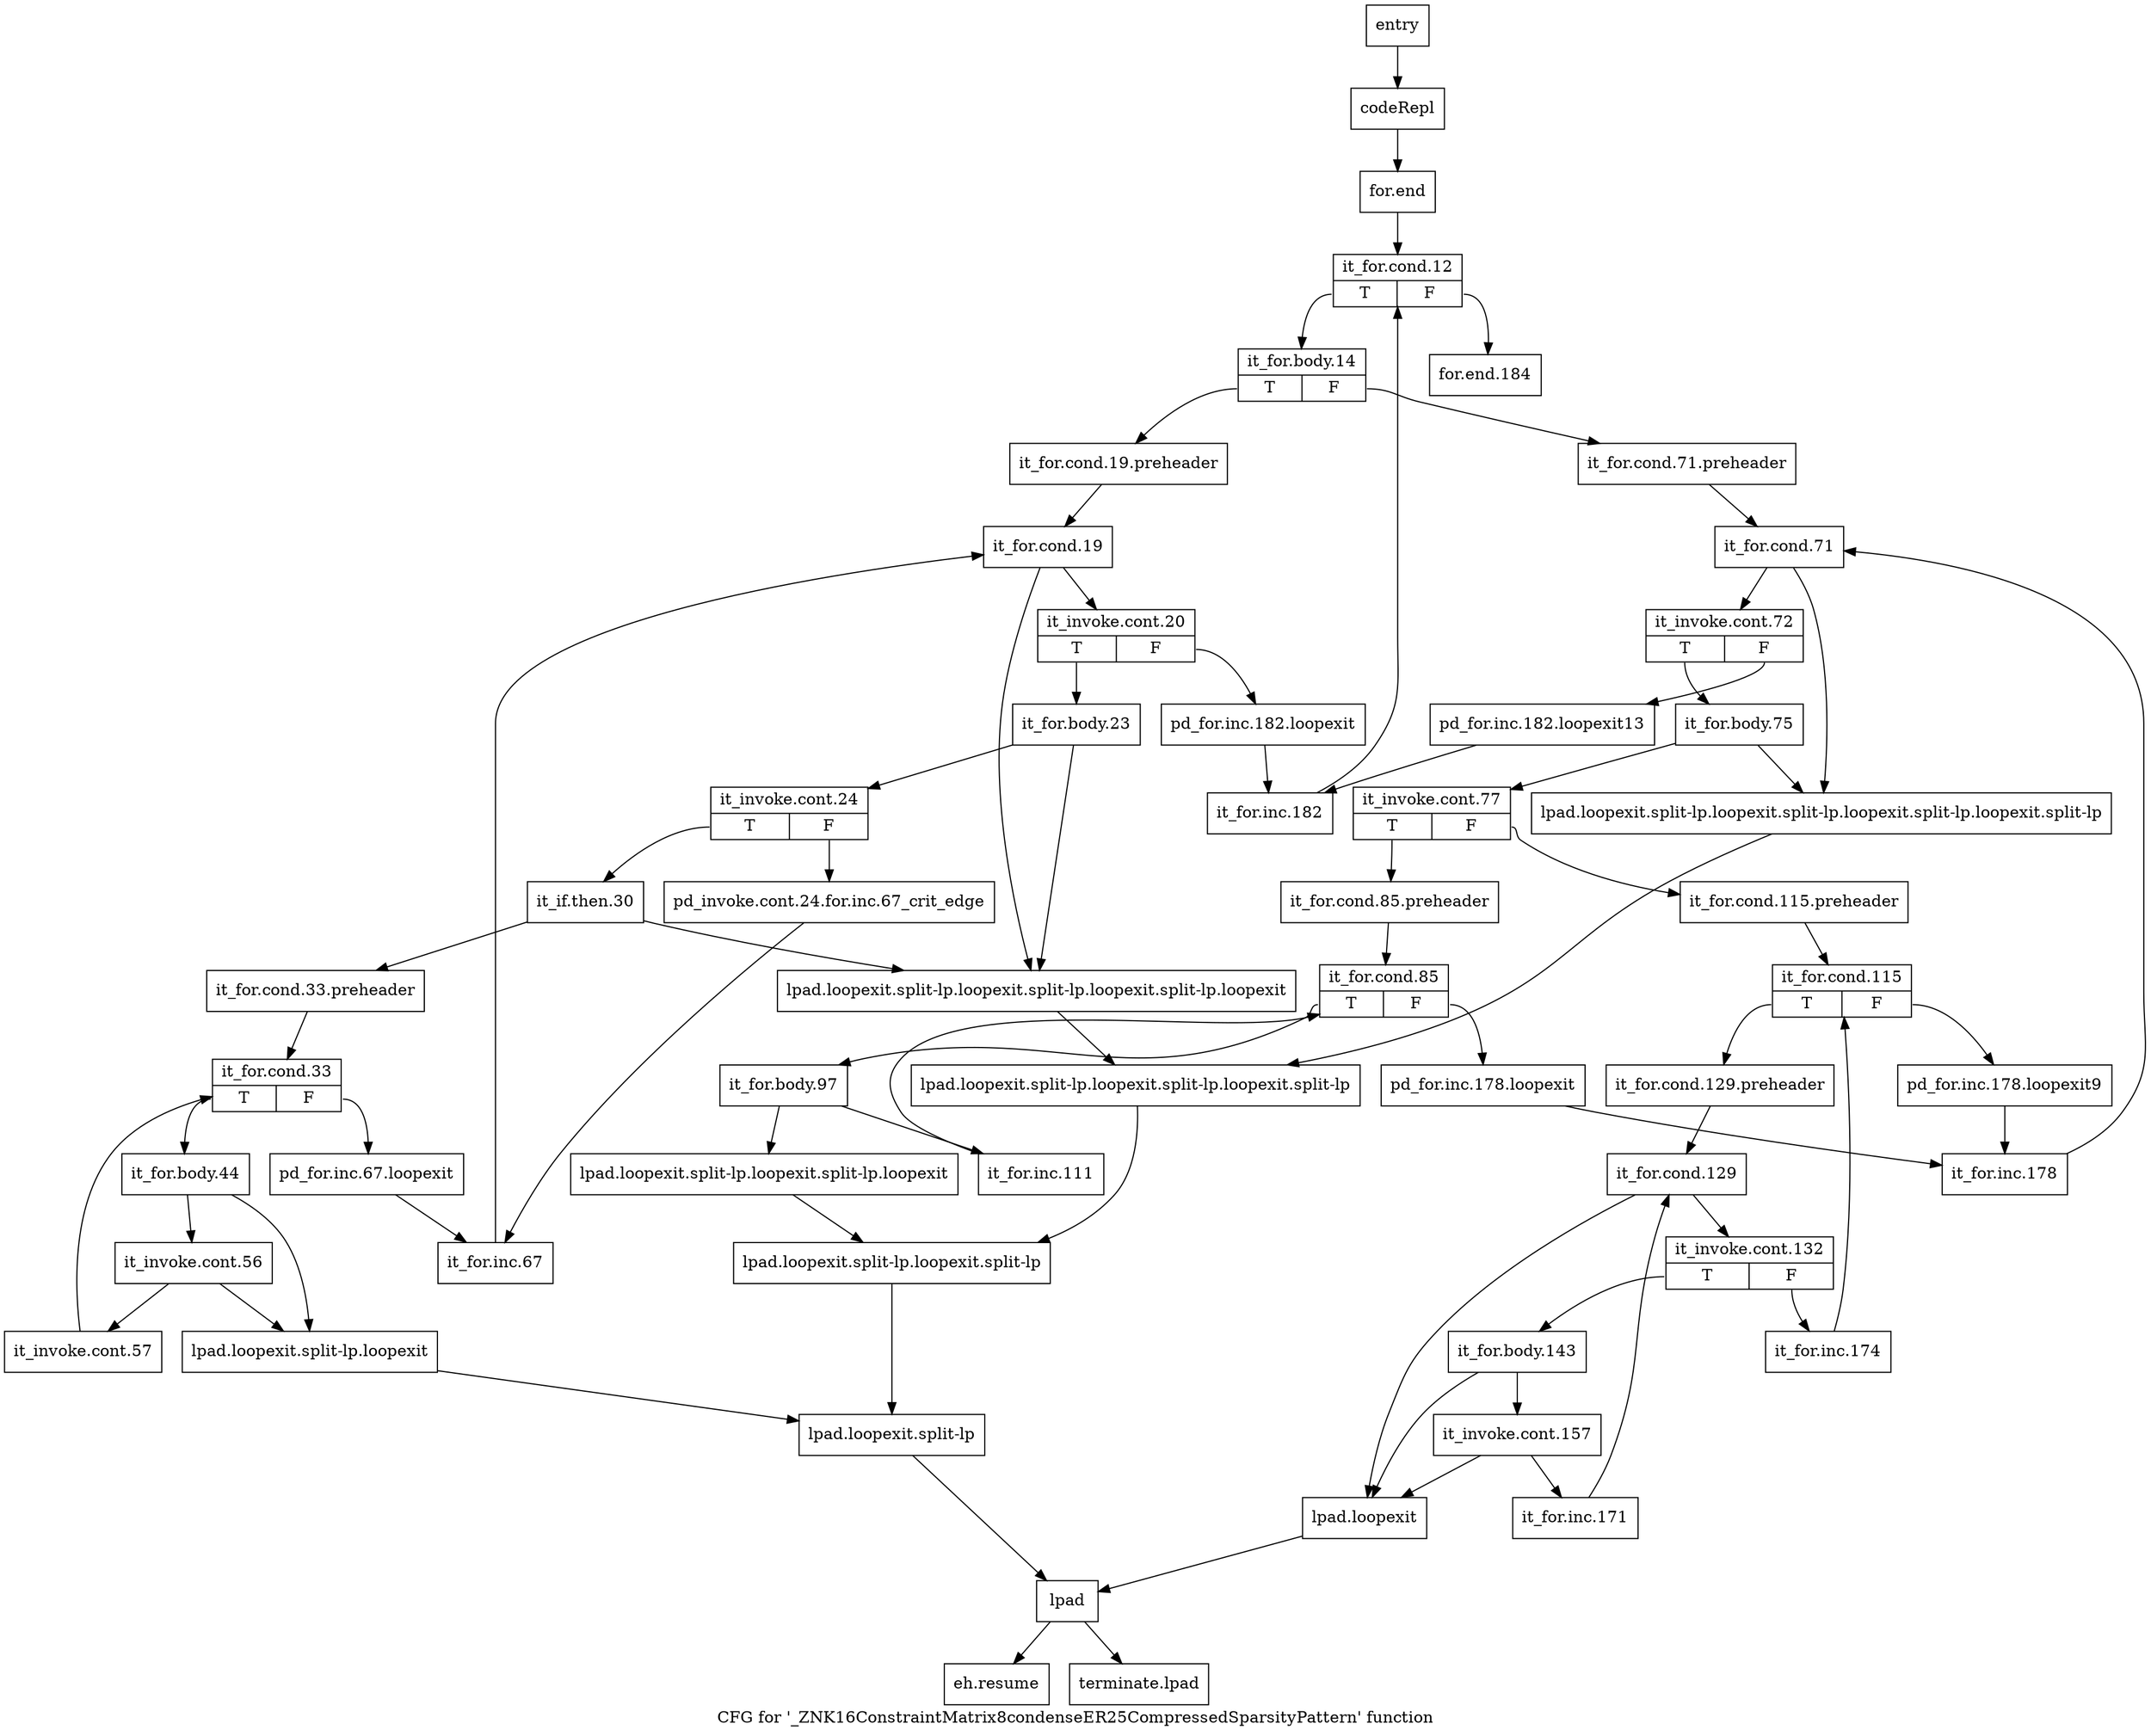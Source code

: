 digraph "CFG for '_ZNK16ConstraintMatrix8condenseER25CompressedSparsityPattern' function" {
	label="CFG for '_ZNK16ConstraintMatrix8condenseER25CompressedSparsityPattern' function";

	Node0x4068730 [shape=record,label="{entry}"];
	Node0x4068730 -> Node0x4068780;
	Node0x4068780 [shape=record,label="{codeRepl}"];
	Node0x4068780 -> Node0x4066870;
	Node0x40687d0 [shape=record,label="{lpad.loopexit}"];
	Node0x40687d0 -> Node0x4066820;
	Node0x4068820 [shape=record,label="{lpad.loopexit.split-lp.loopexit}"];
	Node0x4068820 -> Node0x40667d0;
	Node0x4068870 [shape=record,label="{lpad.loopexit.split-lp.loopexit.split-lp.loopexit}"];
	Node0x4068870 -> Node0x4066780;
	Node0x40688c0 [shape=record,label="{lpad.loopexit.split-lp.loopexit.split-lp.loopexit.split-lp.loopexit}"];
	Node0x40688c0 -> Node0x4066730;
	Node0x4068910 [shape=record,label="{lpad.loopexit.split-lp.loopexit.split-lp.loopexit.split-lp.loopexit.split-lp}"];
	Node0x4068910 -> Node0x4066730;
	Node0x4066730 [shape=record,label="{lpad.loopexit.split-lp.loopexit.split-lp.loopexit.split-lp}"];
	Node0x4066730 -> Node0x4066780;
	Node0x4066780 [shape=record,label="{lpad.loopexit.split-lp.loopexit.split-lp}"];
	Node0x4066780 -> Node0x40667d0;
	Node0x40667d0 [shape=record,label="{lpad.loopexit.split-lp}"];
	Node0x40667d0 -> Node0x4066820;
	Node0x4066820 [shape=record,label="{lpad}"];
	Node0x4066820 -> Node0x406b6f0;
	Node0x4066820 -> Node0x406b740;
	Node0x4066870 [shape=record,label="{for.end}"];
	Node0x4066870 -> Node0x40668c0;
	Node0x40668c0 [shape=record,label="{it_for.cond.12|{<s0>T|<s1>F}}"];
	Node0x40668c0:s0 -> Node0x4066910;
	Node0x40668c0:s1 -> Node0x406b6a0;
	Node0x4066910 [shape=record,label="{it_for.body.14|{<s0>T|<s1>F}}"];
	Node0x4066910:s0 -> Node0x40669b0;
	Node0x4066910:s1 -> Node0x4066960;
	Node0x4066960 [shape=record,label="{it_for.cond.71.preheader}"];
	Node0x4066960 -> Node0x406af70;
	Node0x40669b0 [shape=record,label="{it_for.cond.19.preheader}"];
	Node0x40669b0 -> Node0x4066a00;
	Node0x4066a00 [shape=record,label="{it_for.cond.19}"];
	Node0x4066a00 -> Node0x4066a50;
	Node0x4066a00 -> Node0x40688c0;
	Node0x4066a50 [shape=record,label="{it_invoke.cont.20|{<s0>T|<s1>F}}"];
	Node0x4066a50:s0 -> Node0x4066aa0;
	Node0x4066a50:s1 -> Node0x406b5b0;
	Node0x4066aa0 [shape=record,label="{it_for.body.23}"];
	Node0x4066aa0 -> Node0x4066af0;
	Node0x4066aa0 -> Node0x40688c0;
	Node0x4066af0 [shape=record,label="{it_invoke.cont.24|{<s0>T|<s1>F}}"];
	Node0x4066af0:s0 -> Node0x406acf0;
	Node0x4066af0:s1 -> Node0x406aca0;
	Node0x406aca0 [shape=record,label="{pd_invoke.cont.24.for.inc.67_crit_edge}"];
	Node0x406aca0 -> Node0x406af20;
	Node0x406acf0 [shape=record,label="{it_if.then.30}"];
	Node0x406acf0 -> Node0x406ad40;
	Node0x406acf0 -> Node0x40688c0;
	Node0x406ad40 [shape=record,label="{it_for.cond.33.preheader}"];
	Node0x406ad40 -> Node0x406ad90;
	Node0x406ad90 [shape=record,label="{it_for.cond.33|{<s0>T|<s1>F}}"];
	Node0x406ad90:s0 -> Node0x406ade0;
	Node0x406ad90:s1 -> Node0x406aed0;
	Node0x406ade0 [shape=record,label="{it_for.body.44}"];
	Node0x406ade0 -> Node0x406ae30;
	Node0x406ade0 -> Node0x4068820;
	Node0x406ae30 [shape=record,label="{it_invoke.cont.56}"];
	Node0x406ae30 -> Node0x406ae80;
	Node0x406ae30 -> Node0x4068820;
	Node0x406ae80 [shape=record,label="{it_invoke.cont.57}"];
	Node0x406ae80 -> Node0x406ad90;
	Node0x406aed0 [shape=record,label="{pd_for.inc.67.loopexit}"];
	Node0x406aed0 -> Node0x406af20;
	Node0x406af20 [shape=record,label="{it_for.inc.67}"];
	Node0x406af20 -> Node0x4066a00;
	Node0x406af70 [shape=record,label="{it_for.cond.71}"];
	Node0x406af70 -> Node0x406afc0;
	Node0x406af70 -> Node0x4068910;
	Node0x406afc0 [shape=record,label="{it_invoke.cont.72|{<s0>T|<s1>F}}"];
	Node0x406afc0:s0 -> Node0x406b010;
	Node0x406afc0:s1 -> Node0x406b600;
	Node0x406b010 [shape=record,label="{it_for.body.75}"];
	Node0x406b010 -> Node0x406b060;
	Node0x406b010 -> Node0x4068910;
	Node0x406b060 [shape=record,label="{it_invoke.cont.77|{<s0>T|<s1>F}}"];
	Node0x406b060:s0 -> Node0x406b100;
	Node0x406b060:s1 -> Node0x406b0b0;
	Node0x406b0b0 [shape=record,label="{it_for.cond.115.preheader}"];
	Node0x406b0b0 -> Node0x406b240;
	Node0x406b100 [shape=record,label="{it_for.cond.85.preheader}"];
	Node0x406b100 -> Node0x406b150;
	Node0x406b150 [shape=record,label="{it_for.cond.85|{<s0>T|<s1>F}}"];
	Node0x406b150:s0 -> Node0x406b1a0;
	Node0x406b150:s1 -> Node0x406b4c0;
	Node0x406b1a0 [shape=record,label="{it_for.body.97}"];
	Node0x406b1a0 -> Node0x406b1f0;
	Node0x406b1a0 -> Node0x4068870;
	Node0x406b1f0 [shape=record,label="{it_for.inc.111}"];
	Node0x406b1f0 -> Node0x406b150;
	Node0x406b240 [shape=record,label="{it_for.cond.115|{<s0>T|<s1>F}}"];
	Node0x406b240:s0 -> Node0x406b290;
	Node0x406b240:s1 -> Node0x406b510;
	Node0x406b290 [shape=record,label="{it_for.cond.129.preheader}"];
	Node0x406b290 -> Node0x406b2e0;
	Node0x406b2e0 [shape=record,label="{it_for.cond.129}"];
	Node0x406b2e0 -> Node0x406b330;
	Node0x406b2e0 -> Node0x40687d0;
	Node0x406b330 [shape=record,label="{it_invoke.cont.132|{<s0>T|<s1>F}}"];
	Node0x406b330:s0 -> Node0x406b380;
	Node0x406b330:s1 -> Node0x406b470;
	Node0x406b380 [shape=record,label="{it_for.body.143}"];
	Node0x406b380 -> Node0x406b3d0;
	Node0x406b380 -> Node0x40687d0;
	Node0x406b3d0 [shape=record,label="{it_invoke.cont.157}"];
	Node0x406b3d0 -> Node0x406b420;
	Node0x406b3d0 -> Node0x40687d0;
	Node0x406b420 [shape=record,label="{it_for.inc.171}"];
	Node0x406b420 -> Node0x406b2e0;
	Node0x406b470 [shape=record,label="{it_for.inc.174}"];
	Node0x406b470 -> Node0x406b240;
	Node0x406b4c0 [shape=record,label="{pd_for.inc.178.loopexit}"];
	Node0x406b4c0 -> Node0x406b560;
	Node0x406b510 [shape=record,label="{pd_for.inc.178.loopexit9}"];
	Node0x406b510 -> Node0x406b560;
	Node0x406b560 [shape=record,label="{it_for.inc.178}"];
	Node0x406b560 -> Node0x406af70;
	Node0x406b5b0 [shape=record,label="{pd_for.inc.182.loopexit}"];
	Node0x406b5b0 -> Node0x406b650;
	Node0x406b600 [shape=record,label="{pd_for.inc.182.loopexit13}"];
	Node0x406b600 -> Node0x406b650;
	Node0x406b650 [shape=record,label="{it_for.inc.182}"];
	Node0x406b650 -> Node0x40668c0;
	Node0x406b6a0 [shape=record,label="{for.end.184}"];
	Node0x406b6f0 [shape=record,label="{eh.resume}"];
	Node0x406b740 [shape=record,label="{terminate.lpad}"];
}
